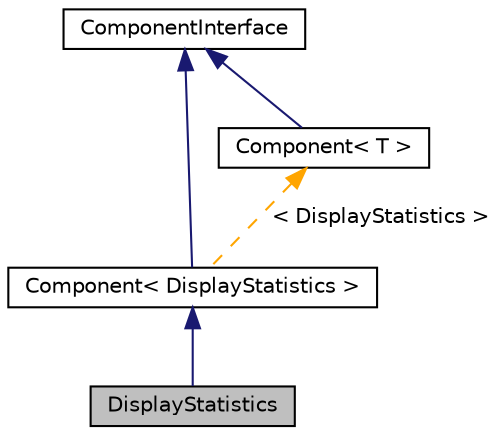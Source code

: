 digraph "DisplayStatistics"
{
 // INTERACTIVE_SVG=YES
 // LATEX_PDF_SIZE
  edge [fontname="Helvetica",fontsize="10",labelfontname="Helvetica",labelfontsize="10"];
  node [fontname="Helvetica",fontsize="10",shape=record];
  Node1 [label="DisplayStatistics",height=0.2,width=0.4,color="black", fillcolor="grey75", style="filled", fontcolor="black",tooltip=" "];
  Node2 -> Node1 [dir="back",color="midnightblue",fontsize="10",style="solid",fontname="Helvetica"];
  Node2 [label="Component\< DisplayStatistics \>",height=0.2,width=0.4,color="black", fillcolor="white", style="filled",URL="$d2/d00/class_component.html",tooltip=" "];
  Node3 -> Node2 [dir="back",color="midnightblue",fontsize="10",style="solid",fontname="Helvetica"];
  Node3 [label="ComponentInterface",height=0.2,width=0.4,color="black", fillcolor="white", style="filled",URL="$d5/d79/class_component_interface.html",tooltip=" "];
  Node4 -> Node2 [dir="back",color="orange",fontsize="10",style="dashed",label=" \< DisplayStatistics \>" ,fontname="Helvetica"];
  Node4 [label="Component\< T \>",height=0.2,width=0.4,color="black", fillcolor="white", style="filled",URL="$d2/d00/class_component.html",tooltip=" "];
  Node3 -> Node4 [dir="back",color="midnightblue",fontsize="10",style="solid",fontname="Helvetica"];
}
